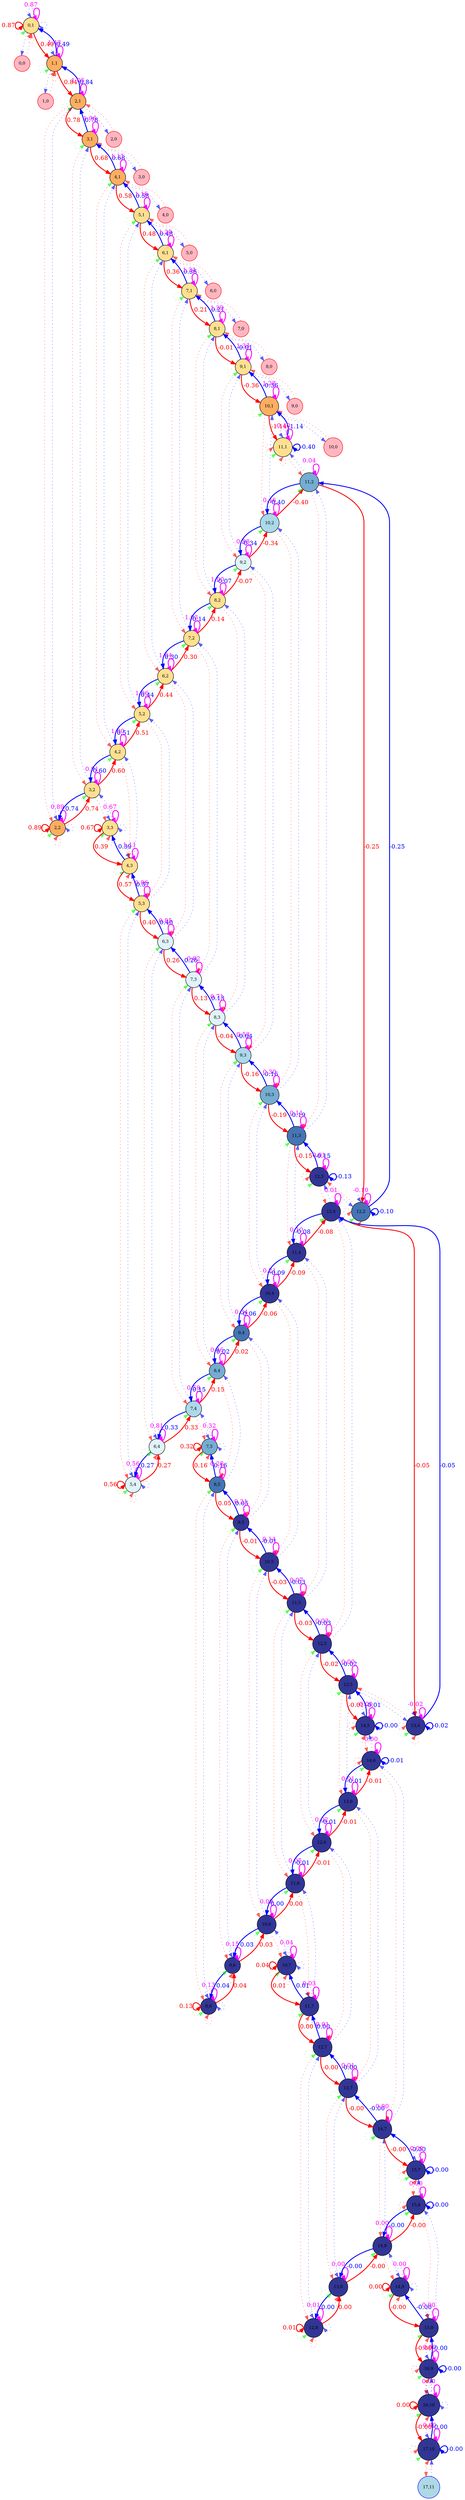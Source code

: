 digraph {
	splines=true
	"0,1" [label="0,1" color=black colorscheme=rdylbu10 fillcolor=5 fontsize=10 pos="0,1!" shape=circle style=filled]
	"0,0" [label="0,0" color=red fillcolor=lightpink fontsize=10 pos="0,0!" shape=circle style=filled]
	"1,1" [label="1,1" color=black colorscheme=rdylbu10 fillcolor=4 fontsize=10 pos="1,1!" shape=circle style=filled]
	"1,0" [label="1,0" color=red fillcolor=lightpink fontsize=10 pos="1,0!" shape=circle style=filled]
	"2,2" [label="2,2" color=black colorscheme=rdylbu10 fillcolor=4 fontsize=10 pos="2,2!" shape=circle style=filled]
	"2,1" [label="2,1" color=black colorscheme=rdylbu10 fillcolor=4 fontsize=10 pos="2,1!" shape=circle style=filled]
	"2,0" [label="2,0" color=red fillcolor=lightpink fontsize=10 pos="2,0!" shape=circle style=filled]
	"3,3" [label="3,3" color=black colorscheme=rdylbu10 fillcolor=5 fontsize=10 pos="3,3!" shape=circle style=filled]
	"3,2" [label="3,2" color=black colorscheme=rdylbu10 fillcolor=5 fontsize=10 pos="3,2!" shape=circle style=filled]
	"3,1" [label="3,1" color=black colorscheme=rdylbu10 fillcolor=4 fontsize=10 pos="3,1!" shape=circle style=filled]
	"3,0" [label="3,0" color=red fillcolor=lightpink fontsize=10 pos="3,0!" shape=circle style=filled]
	"4,3" [label="4,3" color=black colorscheme=rdylbu10 fillcolor=5 fontsize=10 pos="4,3!" shape=circle style=filled]
	"4,2" [label="4,2" color=black colorscheme=rdylbu10 fillcolor=5 fontsize=10 pos="4,2!" shape=circle style=filled]
	"4,1" [label="4,1" color=black colorscheme=rdylbu10 fillcolor=4 fontsize=10 pos="4,1!" shape=circle style=filled]
	"4,0" [label="4,0" color=red fillcolor=lightpink fontsize=10 pos="4,0!" shape=circle style=filled]
	"5,4" [label="5,4" color=black colorscheme=rdylbu10 fillcolor=6 fontsize=10 pos="5,4!" shape=circle style=filled]
	"5,3" [label="5,3" color=black colorscheme=rdylbu10 fillcolor=5 fontsize=10 pos="5,3!" shape=circle style=filled]
	"5,2" [label="5,2" color=black colorscheme=rdylbu10 fillcolor=5 fontsize=10 pos="5,2!" shape=circle style=filled]
	"5,1" [label="5,1" color=black colorscheme=rdylbu10 fillcolor=5 fontsize=10 pos="5,1!" shape=circle style=filled]
	"5,0" [label="5,0" color=red fillcolor=lightpink fontsize=10 pos="5,0!" shape=circle style=filled]
	"6,4" [label="6,4" color=black colorscheme=rdylbu10 fillcolor=6 fontsize=10 pos="6,4!" shape=circle style=filled]
	"6,3" [label="6,3" color=black colorscheme=rdylbu10 fillcolor=6 fontsize=10 pos="6,3!" shape=circle style=filled]
	"6,2" [label="6,2" color=black colorscheme=rdylbu10 fillcolor=5 fontsize=10 pos="6,2!" shape=circle style=filled]
	"6,1" [label="6,1" color=black colorscheme=rdylbu10 fillcolor=5 fontsize=10 pos="6,1!" shape=circle style=filled]
	"6,0" [label="6,0" color=red fillcolor=lightpink fontsize=10 pos="6,0!" shape=circle style=filled]
	"7,5" [label="7,5" color=black colorscheme=rdylbu10 fillcolor=8 fontsize=10 pos="7,5!" shape=circle style=filled]
	"7,4" [label="7,4" color=black colorscheme=rdylbu10 fillcolor=7 fontsize=10 pos="7,4!" shape=circle style=filled]
	"7,3" [label="7,3" color=black colorscheme=rdylbu10 fillcolor=6 fontsize=10 pos="7,3!" shape=circle style=filled]
	"7,2" [label="7,2" color=black colorscheme=rdylbu10 fillcolor=5 fontsize=10 pos="7,2!" shape=circle style=filled]
	"7,1" [label="7,1" color=black colorscheme=rdylbu10 fillcolor=5 fontsize=10 pos="7,1!" shape=circle style=filled]
	"7,0" [label="7,0" color=red fillcolor=lightpink fontsize=10 pos="7,0!" shape=circle style=filled]
	"8,6" [label="8,6" color=black colorscheme=rdylbu10 fillcolor=10 fontsize=10 pos="8,6!" shape=circle style=filled]
	"8,5" [label="8,5" color=black colorscheme=rdylbu10 fillcolor=9 fontsize=10 pos="8,5!" shape=circle style=filled]
	"8,4" [label="8,4" color=black colorscheme=rdylbu10 fillcolor=8 fontsize=10 pos="8,4!" shape=circle style=filled]
	"8,3" [label="8,3" color=black colorscheme=rdylbu10 fillcolor=6 fontsize=10 pos="8,3!" shape=circle style=filled]
	"8,2" [label="8,2" color=black colorscheme=rdylbu10 fillcolor=5 fontsize=10 pos="8,2!" shape=circle style=filled]
	"8,1" [label="8,1" color=black colorscheme=rdylbu10 fillcolor=5 fontsize=10 pos="8,1!" shape=circle style=filled]
	"8,0" [label="8,0" color=red fillcolor=lightpink fontsize=10 pos="8,0!" shape=circle style=filled]
	"9,6" [label="9,6" color=black colorscheme=rdylbu10 fillcolor=10 fontsize=10 pos="9,6!" shape=circle style=filled]
	"9,5" [label="9,5" color=black colorscheme=rdylbu10 fillcolor=10 fontsize=10 pos="9,5!" shape=circle style=filled]
	"9,4" [label="9,4" color=black colorscheme=rdylbu10 fillcolor=9 fontsize=10 pos="9,4!" shape=circle style=filled]
	"9,3" [label="9,3" color=black colorscheme=rdylbu10 fillcolor=7 fontsize=10 pos="9,3!" shape=circle style=filled]
	"9,2" [label="9,2" color=black colorscheme=rdylbu10 fillcolor=6 fontsize=10 pos="9,2!" shape=circle style=filled]
	"9,1" [label="9,1" color=black colorscheme=rdylbu10 fillcolor=5 fontsize=10 pos="9,1!" shape=circle style=filled]
	"9,0" [label="9,0" color=red fillcolor=lightpink fontsize=10 pos="9,0!" shape=circle style=filled]
	"10,7" [label="10,7" color=black colorscheme=rdylbu10 fillcolor=10 fontsize=10 pos="10,7!" shape=circle style=filled]
	"10,6" [label="10,6" color=black colorscheme=rdylbu10 fillcolor=10 fontsize=10 pos="10,6!" shape=circle style=filled]
	"10,5" [label="10,5" color=black colorscheme=rdylbu10 fillcolor=10 fontsize=10 pos="10,5!" shape=circle style=filled]
	"10,4" [label="10,4" color=black colorscheme=rdylbu10 fillcolor=10 fontsize=10 pos="10,4!" shape=circle style=filled]
	"10,3" [label="10,3" color=black colorscheme=rdylbu10 fillcolor=8 fontsize=10 pos="10,3!" shape=circle style=filled]
	"10,2" [label="10,2" color=black colorscheme=rdylbu10 fillcolor=7 fontsize=10 pos="10,2!" shape=circle style=filled]
	"10,1" [label="10,1" color=black colorscheme=rdylbu10 fillcolor=4 fontsize=10 pos="10,1!" shape=circle style=filled]
	"10,0" [label="10,0" color=red fillcolor=lightpink fontsize=10 pos="10,0!" shape=circle style=filled]
	"11,7" [label="11,7" color=black colorscheme=rdylbu10 fillcolor=10 fontsize=10 pos="11,7!" shape=circle style=filled]
	"11,6" [label="11,6" color=black colorscheme=rdylbu10 fillcolor=10 fontsize=10 pos="11,6!" shape=circle style=filled]
	"11,5" [label="11,5" color=black colorscheme=rdylbu10 fillcolor=10 fontsize=10 pos="11,5!" shape=circle style=filled]
	"11,4" [label="11,4" color=black colorscheme=rdylbu10 fillcolor=10 fontsize=10 pos="11,4!" shape=circle style=filled]
	"11,3" [label="11,3" color=black colorscheme=rdylbu10 fillcolor=9 fontsize=10 pos="11,3!" shape=circle style=filled]
	"11,2" [label="11,2" color=black colorscheme=rdylbu10 fillcolor=8 fontsize=10 pos="11,2!" shape=circle style=filled]
	"11,1" [label="11,1" color=black colorscheme=rdylbu10 fillcolor=5 fontsize=10 pos="11,1!" shape=circle style=filled]
	"12,8" [label="12,8" color=black colorscheme=rdylbu10 fillcolor=10 fontsize=10 pos="12,8!" shape=circle style=filled]
	"12,7" [label="12,7" color=black colorscheme=rdylbu10 fillcolor=10 fontsize=10 pos="12,7!" shape=circle style=filled]
	"12,6" [label="12,6" color=black colorscheme=rdylbu10 fillcolor=10 fontsize=10 pos="12,6!" shape=circle style=filled]
	"12,5" [label="12,5" color=black colorscheme=rdylbu10 fillcolor=10 fontsize=10 pos="12,5!" shape=circle style=filled]
	"12,4" [label="12,4" color=black colorscheme=rdylbu10 fillcolor=10 fontsize=10 pos="12,4!" shape=circle style=filled]
	"12,3" [label="12,3" color=black colorscheme=rdylbu10 fillcolor=10 fontsize=10 pos="12,3!" shape=circle style=filled]
	"12,2" [label="12,2" color=black colorscheme=rdylbu10 fillcolor=9 fontsize=10 pos="12,2!" shape=circle style=filled]
	"13,8" [label="13,8" color=black colorscheme=rdylbu10 fillcolor=10 fontsize=10 pos="13,8!" shape=circle style=filled]
	"13,7" [label="13,7" color=black colorscheme=rdylbu10 fillcolor=10 fontsize=10 pos="13,7!" shape=circle style=filled]
	"13,6" [label="13,6" color=black colorscheme=rdylbu10 fillcolor=10 fontsize=10 pos="13,6!" shape=circle style=filled]
	"13,5" [label="13,5" color=black colorscheme=rdylbu10 fillcolor=10 fontsize=10 pos="13,5!" shape=circle style=filled]
	"13,4" [label="13,4" color=black colorscheme=rdylbu10 fillcolor=10 fontsize=10 pos="13,4!" shape=circle style=filled]
	"14,9" [label="14,9" color=black colorscheme=rdylbu10 fillcolor=10 fontsize=10 pos="14,9!" shape=circle style=filled]
	"14,8" [label="14,8" color=black colorscheme=rdylbu10 fillcolor=10 fontsize=10 pos="14,8!" shape=circle style=filled]
	"14,7" [label="14,7" color=black colorscheme=rdylbu10 fillcolor=10 fontsize=10 pos="14,7!" shape=circle style=filled]
	"14,6" [label="14,6" color=black colorscheme=rdylbu10 fillcolor=10 fontsize=10 pos="14,6!" shape=circle style=filled]
	"14,5" [label="14,5" color=black colorscheme=rdylbu10 fillcolor=10 fontsize=10 pos="14,5!" shape=circle style=filled]
	"15,9" [label="15,9" color=black colorscheme=rdylbu10 fillcolor=10 fontsize=10 pos="15,9!" shape=circle style=filled]
	"15,8" [label="15,8" color=black colorscheme=rdylbu10 fillcolor=10 fontsize=10 pos="15,8!" shape=circle style=filled]
	"15,7" [label="15,7" color=black colorscheme=rdylbu10 fillcolor=10 fontsize=10 pos="15,7!" shape=circle style=filled]
	"16,10" [label="16,10" color=black colorscheme=rdylbu10 fillcolor=10 fontsize=10 pos="16,10!" shape=circle style=filled]
	"16,9" [label="16,9" color=black colorscheme=rdylbu10 fillcolor=10 fontsize=10 pos="16,9!" shape=circle style=filled]
	"17,11" [label="17,11" color=blue fillcolor=lightblue fontsize=10 pos="17,11!" shape=circle style=filled]
	"17,10" [label="17,10" color=black colorscheme=rdylbu10 fillcolor=10 fontsize=10 pos="17,10!" shape=circle style=filled]
	"0,1" -> "0,1" [label=0.87 color="#ff00ff" fontcolor="#ff00ff" headport=ne penwidth=2 style=solid tailport=ne]
	"0,1" -> "0,1" [label="" color="#00ff0099" fontcolor="#00ff0099" headport=sw style=dotted tailport=sw]
	"0,1" -> "0,0" [label="" color="#0000ff99" fontcolor="#0000ff99" style=dotted]
	"0,1" -> "1,1" [label=0.49 color="#ff0000" fontcolor="#ff0000" penwidth=2 style=solid]
	"0,1" -> "0,1" [label="" color="#ff000099" fontcolor="#ff000099" headport=s style=dotted tailport=s]
	"0,1" -> "0,1" [label="" color="#0000ff99" fontcolor="#0000ff99" headport=n style=dotted tailport=n]
	"0,1" -> "0,1" [label="" color="#0000ff99" fontcolor="#0000ff99" headport=e style=dotted tailport=e]
	"0,1" -> "0,1" [label=0.87 color="#ff0000" fontcolor="#ff0000" headport=w penwidth=2 style=solid tailport=w]
	"0,0" -> "0,1" [label="" color="#ff000099" fontcolor="#ff000099" style=dotted]
	"1,1" -> "0,1" [label=0.49 color="#0000ff" fontcolor="#0000ff" penwidth=2 style=solid]
	"1,1" -> "1,1" [label=1.43 color="#ff00ff" fontcolor="#ff00ff" headport=ne penwidth=2 style=solid tailport=ne]
	"1,1" -> "1,1" [label="" color="#00ff0099" fontcolor="#00ff0099" headport=sw style=dotted tailport=sw]
	"1,1" -> "1,0" [label="" color="#0000ff99" fontcolor="#0000ff99" style=dotted]
	"1,1" -> "2,1" [label=0.84 color="#ff0000" fontcolor="#ff0000" penwidth=2 style=solid]
	"1,1" -> "1,1" [label="" color="#ff000099" fontcolor="#ff000099" headport=s style=dotted tailport=s]
	"1,1" -> "1,1" [label="" color="#0000ff99" fontcolor="#0000ff99" headport=n style=dotted tailport=n]
	"1,0" -> "1,1" [label="" color="#ff000099" fontcolor="#ff000099" style=dotted]
	"2,2" -> "2,2" [label=0.89 color="#ff00ff" fontcolor="#ff00ff" headport=ne penwidth=2 style=solid tailport=ne]
	"2,2" -> "2,2" [label="" color="#00ff0099" fontcolor="#00ff0099" headport=sw style=dotted tailport=sw]
	"2,2" -> "2,1" [label="" color="#0000ff99" fontcolor="#0000ff99" style=dotted]
	"2,2" -> "3,2" [label=0.74 color="#ff0000" fontcolor="#ff0000" penwidth=2 style=solid]
	"2,2" -> "2,2" [label="" color="#ff000099" fontcolor="#ff000099" headport=s style=dotted tailport=s]
	"2,2" -> "2,2" [label="" color="#0000ff99" fontcolor="#0000ff99" headport=n style=dotted tailport=n]
	"2,2" -> "2,2" [label="" color="#0000ff99" fontcolor="#0000ff99" headport=e style=dotted tailport=e]
	"2,2" -> "2,2" [label=0.89 color="#ff0000" fontcolor="#ff0000" headport=w penwidth=2 style=solid tailport=w]
	"2,1" -> "1,1" [label=0.84 color="#0000ff" fontcolor="#0000ff" penwidth=2 style=solid]
	"2,1" -> "2,2" [label="" color="#ff000099" fontcolor="#ff000099" style=dotted]
	"2,1" -> "2,1" [label=1.05 color="#ff00ff" fontcolor="#ff00ff" headport=ne penwidth=2 style=solid tailport=ne]
	"2,1" -> "2,1" [label="" color="#00ff0099" fontcolor="#00ff0099" headport=sw style=dotted tailport=sw]
	"2,1" -> "2,0" [label="" color="#0000ff99" fontcolor="#0000ff99" style=dotted]
	"2,1" -> "3,1" [label=0.78 color="#ff0000" fontcolor="#ff0000" penwidth=2 style=solid]
	"2,0" -> "2,1" [label="" color="#ff000099" fontcolor="#ff000099" style=dotted]
	"3,3" -> "3,3" [label=0.67 color="#ff00ff" fontcolor="#ff00ff" headport=ne penwidth=2 style=solid tailport=ne]
	"3,3" -> "3,3" [label="" color="#00ff0099" fontcolor="#00ff0099" headport=sw style=dotted tailport=sw]
	"3,3" -> "3,2" [label="" color="#0000ff99" fontcolor="#0000ff99" style=dotted]
	"3,3" -> "4,3" [label=0.39 color="#ff0000" fontcolor="#ff0000" penwidth=2 style=solid]
	"3,3" -> "3,3" [label="" color="#ff000099" fontcolor="#ff000099" headport=s style=dotted tailport=s]
	"3,3" -> "3,3" [label="" color="#0000ff99" fontcolor="#0000ff99" headport=n style=dotted tailport=n]
	"3,3" -> "3,3" [label="" color="#0000ff99" fontcolor="#0000ff99" headport=e style=dotted tailport=e]
	"3,3" -> "3,3" [label=0.67 color="#ff0000" fontcolor="#ff0000" headport=w penwidth=2 style=solid tailport=w]
	"3,2" -> "2,2" [label=0.74 color="#0000ff" fontcolor="#0000ff" penwidth=2 style=solid]
	"3,2" -> "3,3" [label="" color="#ff000099" fontcolor="#ff000099" style=dotted]
	"3,2" -> "3,2" [label=0.91 color="#ff00ff" fontcolor="#ff00ff" headport=ne penwidth=2 style=solid tailport=ne]
	"3,2" -> "3,2" [label="" color="#00ff0099" fontcolor="#00ff0099" headport=sw style=dotted tailport=sw]
	"3,2" -> "3,1" [label="" color="#0000ff99" fontcolor="#0000ff99" style=dotted]
	"3,2" -> "4,2" [label=0.60 color="#ff0000" fontcolor="#ff0000" penwidth=2 style=solid]
	"3,1" -> "2,1" [label=0.78 color="#0000ff" fontcolor="#0000ff" penwidth=2 style=solid]
	"3,1" -> "3,2" [label="" color="#ff000099" fontcolor="#ff000099" style=dotted]
	"3,1" -> "3,1" [label=1.06 color="#ff00ff" fontcolor="#ff00ff" headport=ne penwidth=2 style=solid tailport=ne]
	"3,1" -> "3,1" [label="" color="#00ff0099" fontcolor="#00ff0099" headport=sw style=dotted tailport=sw]
	"3,1" -> "3,0" [label="" color="#0000ff99" fontcolor="#0000ff99" style=dotted]
	"3,1" -> "4,1" [label=0.68 color="#ff0000" fontcolor="#ff0000" penwidth=2 style=solid]
	"3,0" -> "3,1" [label="" color="#ff000099" fontcolor="#ff000099" style=dotted]
	"4,3" -> "3,3" [label=0.39 color="#0000ff" fontcolor="#0000ff" penwidth=2 style=solid]
	"4,3" -> "4,3" [label=1.11 color="#ff00ff" fontcolor="#ff00ff" headport=ne penwidth=2 style=solid tailport=ne]
	"4,3" -> "4,3" [label="" color="#00ff0099" fontcolor="#00ff0099" headport=sw style=dotted tailport=sw]
	"4,3" -> "4,2" [label="" color="#0000ff99" fontcolor="#0000ff99" style=dotted]
	"4,3" -> "5,3" [label=0.57 color="#ff0000" fontcolor="#ff0000" penwidth=2 style=solid]
	"4,3" -> "4,3" [label="" color="#ff000099" fontcolor="#ff000099" headport=s style=dotted tailport=s]
	"4,3" -> "4,3" [label="" color="#0000ff99" fontcolor="#0000ff99" headport=n style=dotted tailport=n]
	"4,2" -> "3,2" [label=0.60 color="#0000ff" fontcolor="#0000ff" penwidth=2 style=solid]
	"4,2" -> "4,3" [label="" color="#ff000099" fontcolor="#ff000099" style=dotted]
	"4,2" -> "4,2" [label=1.00 color="#ff00ff" fontcolor="#ff00ff" headport=ne penwidth=2 style=solid tailport=ne]
	"4,2" -> "4,2" [label="" color="#00ff0099" fontcolor="#00ff0099" headport=sw style=dotted tailport=sw]
	"4,2" -> "4,1" [label="" color="#0000ff99" fontcolor="#0000ff99" style=dotted]
	"4,2" -> "5,2" [label=0.51 color="#ff0000" fontcolor="#ff0000" penwidth=2 style=solid]
	"4,1" -> "3,1" [label=0.68 color="#0000ff" fontcolor="#0000ff" penwidth=2 style=solid]
	"4,1" -> "4,2" [label="" color="#ff000099" fontcolor="#ff000099" style=dotted]
	"4,1" -> "4,1" [label=1.11 color="#ff00ff" fontcolor="#ff00ff" headport=ne penwidth=2 style=solid tailport=ne]
	"4,1" -> "4,1" [label="" color="#00ff0099" fontcolor="#00ff0099" headport=sw style=dotted tailport=sw]
	"4,1" -> "4,0" [label="" color="#0000ff99" fontcolor="#0000ff99" style=dotted]
	"4,1" -> "5,1" [label=0.58 color="#ff0000" fontcolor="#ff0000" penwidth=2 style=solid]
	"4,0" -> "4,1" [label="" color="#ff000099" fontcolor="#ff000099" style=dotted]
	"5,4" -> "5,4" [label=0.56 color="#ff00ff" fontcolor="#ff00ff" headport=ne penwidth=2 style=solid tailport=ne]
	"5,4" -> "5,4" [label="" color="#00ff0099" fontcolor="#00ff0099" headport=sw style=dotted tailport=sw]
	"5,4" -> "5,3" [label="" color="#0000ff99" fontcolor="#0000ff99" style=dotted]
	"5,4" -> "6,4" [label=0.27 color="#ff0000" fontcolor="#ff0000" penwidth=2 style=solid]
	"5,4" -> "5,4" [label="" color="#ff000099" fontcolor="#ff000099" headport=s style=dotted tailport=s]
	"5,4" -> "5,4" [label="" color="#0000ff99" fontcolor="#0000ff99" headport=n style=dotted tailport=n]
	"5,4" -> "5,4" [label="" color="#0000ff99" fontcolor="#0000ff99" headport=e style=dotted tailport=e]
	"5,4" -> "5,4" [label=0.56 color="#ff0000" fontcolor="#ff0000" headport=w penwidth=2 style=solid tailport=w]
	"5,3" -> "4,3" [label=0.57 color="#0000ff" fontcolor="#0000ff" penwidth=2 style=solid]
	"5,3" -> "5,4" [label="" color="#ff000099" fontcolor="#ff000099" style=dotted]
	"5,3" -> "5,3" [label=0.86 color="#ff00ff" fontcolor="#ff00ff" headport=ne penwidth=2 style=solid tailport=ne]
	"5,3" -> "5,3" [label="" color="#00ff0099" fontcolor="#00ff0099" headport=sw style=dotted tailport=sw]
	"5,3" -> "5,2" [label="" color="#0000ff99" fontcolor="#0000ff99" style=dotted]
	"5,3" -> "6,3" [label=0.40 color="#ff0000" fontcolor="#ff0000" penwidth=2 style=solid]
	"5,2" -> "4,2" [label=0.51 color="#0000ff" fontcolor="#0000ff" penwidth=2 style=solid]
	"5,2" -> "5,3" [label="" color="#ff000099" fontcolor="#ff000099" style=dotted]
	"5,2" -> "5,2" [label=1.06 color="#ff00ff" fontcolor="#ff00ff" headport=ne penwidth=2 style=solid tailport=ne]
	"5,2" -> "5,2" [label="" color="#00ff0099" fontcolor="#00ff0099" headport=sw style=dotted tailport=sw]
	"5,2" -> "5,1" [label="" color="#0000ff99" fontcolor="#0000ff99" style=dotted]
	"5,2" -> "6,2" [label=0.44 color="#ff0000" fontcolor="#ff0000" penwidth=2 style=solid]
	"5,1" -> "4,1" [label=0.58 color="#0000ff" fontcolor="#0000ff" penwidth=2 style=solid]
	"5,1" -> "5,2" [label="" color="#ff000099" fontcolor="#ff000099" style=dotted]
	"5,1" -> "5,1" [label=1.16 color="#ff00ff" fontcolor="#ff00ff" headport=ne penwidth=2 style=solid tailport=ne]
	"5,1" -> "5,1" [label="" color="#00ff0099" fontcolor="#00ff0099" headport=sw style=dotted tailport=sw]
	"5,1" -> "5,0" [label="" color="#0000ff99" fontcolor="#0000ff99" style=dotted]
	"5,1" -> "6,1" [label=0.48 color="#ff0000" fontcolor="#ff0000" penwidth=2 style=solid]
	"5,0" -> "5,1" [label="" color="#ff000099" fontcolor="#ff000099" style=dotted]
	"6,4" -> "5,4" [label=0.27 color="#0000ff" fontcolor="#0000ff" penwidth=2 style=solid]
	"6,4" -> "6,4" [label=0.81 color="#ff00ff" fontcolor="#ff00ff" headport=ne penwidth=2 style=solid tailport=ne]
	"6,4" -> "6,4" [label="" color="#00ff0099" fontcolor="#00ff0099" headport=sw style=dotted tailport=sw]
	"6,4" -> "6,3" [label="" color="#0000ff99" fontcolor="#0000ff99" style=dotted]
	"6,4" -> "7,4" [label=0.33 color="#ff0000" fontcolor="#ff0000" penwidth=2 style=solid]
	"6,4" -> "6,4" [label="" color="#ff000099" fontcolor="#ff000099" headport=s style=dotted tailport=s]
	"6,4" -> "6,4" [label="" color="#0000ff99" fontcolor="#0000ff99" headport=n style=dotted tailport=n]
	"6,3" -> "5,3" [label=0.40 color="#0000ff" fontcolor="#0000ff" penwidth=2 style=solid]
	"6,3" -> "6,4" [label="" color="#ff000099" fontcolor="#ff000099" style=dotted]
	"6,3" -> "6,3" [label=0.85 color="#ff00ff" fontcolor="#ff00ff" headport=ne penwidth=2 style=solid tailport=ne]
	"6,3" -> "6,3" [label="" color="#00ff0099" fontcolor="#00ff0099" headport=sw style=dotted tailport=sw]
	"6,3" -> "6,2" [label="" color="#0000ff99" fontcolor="#0000ff99" style=dotted]
	"6,3" -> "7,3" [label=0.26 color="#ff0000" fontcolor="#ff0000" penwidth=2 style=solid]
	"6,2" -> "5,2" [label=0.44 color="#0000ff" fontcolor="#0000ff" penwidth=2 style=solid]
	"6,2" -> "6,3" [label="" color="#ff000099" fontcolor="#ff000099" style=dotted]
	"6,2" -> "6,2" [label=1.04 color="#ff00ff" fontcolor="#ff00ff" headport=ne penwidth=2 style=solid tailport=ne]
	"6,2" -> "6,2" [label="" color="#00ff0099" fontcolor="#00ff0099" headport=sw style=dotted tailport=sw]
	"6,2" -> "6,1" [label="" color="#0000ff99" fontcolor="#0000ff99" style=dotted]
	"6,2" -> "7,2" [label=0.30 color="#ff0000" fontcolor="#ff0000" penwidth=2 style=solid]
	"6,1" -> "5,1" [label=0.48 color="#0000ff" fontcolor="#0000ff" penwidth=2 style=solid]
	"6,1" -> "6,2" [label="" color="#ff000099" fontcolor="#ff000099" style=dotted]
	"6,1" -> "6,1" [label=1.20 color="#ff00ff" fontcolor="#ff00ff" headport=ne penwidth=2 style=solid tailport=ne]
	"6,1" -> "6,1" [label="" color="#00ff0099" fontcolor="#00ff0099" headport=sw style=dotted tailport=sw]
	"6,1" -> "6,0" [label="" color="#0000ff99" fontcolor="#0000ff99" style=dotted]
	"6,1" -> "7,1" [label=0.36 color="#ff0000" fontcolor="#ff0000" penwidth=2 style=solid]
	"6,0" -> "6,1" [label="" color="#ff000099" fontcolor="#ff000099" style=dotted]
	"7,5" -> "7,5" [label=0.32 color="#ff00ff" fontcolor="#ff00ff" headport=ne penwidth=2 style=solid tailport=ne]
	"7,5" -> "7,5" [label="" color="#00ff0099" fontcolor="#00ff0099" headport=sw style=dotted tailport=sw]
	"7,5" -> "7,4" [label="" color="#0000ff99" fontcolor="#0000ff99" style=dotted]
	"7,5" -> "8,5" [label=0.16 color="#ff0000" fontcolor="#ff0000" penwidth=2 style=solid]
	"7,5" -> "7,5" [label="" color="#ff000099" fontcolor="#ff000099" headport=s style=dotted tailport=s]
	"7,5" -> "7,5" [label="" color="#0000ff99" fontcolor="#0000ff99" headport=n style=dotted tailport=n]
	"7,5" -> "7,5" [label="" color="#0000ff99" fontcolor="#0000ff99" headport=e style=dotted tailport=e]
	"7,5" -> "7,5" [label=0.32 color="#ff0000" fontcolor="#ff0000" headport=w penwidth=2 style=solid tailport=w]
	"7,4" -> "6,4" [label=0.33 color="#0000ff" fontcolor="#0000ff" penwidth=2 style=solid]
	"7,4" -> "7,5" [label="" color="#ff000099" fontcolor="#ff000099" style=dotted]
	"7,4" -> "7,4" [label=0.58 color="#ff00ff" fontcolor="#ff00ff" headport=ne penwidth=2 style=solid tailport=ne]
	"7,4" -> "7,4" [label="" color="#00ff0099" fontcolor="#00ff0099" headport=sw style=dotted tailport=sw]
	"7,4" -> "7,3" [label="" color="#0000ff99" fontcolor="#0000ff99" style=dotted]
	"7,4" -> "8,4" [label=0.15 color="#ff0000" fontcolor="#ff0000" penwidth=2 style=solid]
	"7,3" -> "6,3" [label=0.26 color="#0000ff" fontcolor="#0000ff" penwidth=2 style=solid]
	"7,3" -> "7,4" [label="" color="#ff000099" fontcolor="#ff000099" style=dotted]
	"7,3" -> "7,3" [label=0.82 color="#ff00ff" fontcolor="#ff00ff" headport=ne penwidth=2 style=solid tailport=ne]
	"7,3" -> "7,3" [label="" color="#00ff0099" fontcolor="#00ff0099" headport=sw style=dotted tailport=sw]
	"7,3" -> "7,2" [label="" color="#0000ff99" fontcolor="#0000ff99" style=dotted]
	"7,3" -> "8,3" [label=0.13 color="#ff0000" fontcolor="#ff0000" penwidth=2 style=solid]
	"7,2" -> "6,2" [label=0.30 color="#0000ff" fontcolor="#0000ff" penwidth=2 style=solid]
	"7,2" -> "7,3" [label="" color="#ff000099" fontcolor="#ff000099" style=dotted]
	"7,2" -> "7,2" [label=1.03 color="#ff00ff" fontcolor="#ff00ff" headport=ne penwidth=2 style=solid tailport=ne]
	"7,2" -> "7,2" [label="" color="#00ff0099" fontcolor="#00ff0099" headport=sw style=dotted tailport=sw]
	"7,2" -> "7,1" [label="" color="#0000ff99" fontcolor="#0000ff99" style=dotted]
	"7,2" -> "8,2" [label=0.14 color="#ff0000" fontcolor="#ff0000" penwidth=2 style=solid]
	"7,1" -> "6,1" [label=0.36 color="#0000ff" fontcolor="#0000ff" penwidth=2 style=solid]
	"7,1" -> "7,2" [label="" color="#ff000099" fontcolor="#ff000099" style=dotted]
	"7,1" -> "7,1" [label=1.24 color="#ff00ff" fontcolor="#ff00ff" headport=ne penwidth=2 style=solid tailport=ne]
	"7,1" -> "7,1" [label="" color="#00ff0099" fontcolor="#00ff0099" headport=sw style=dotted tailport=sw]
	"7,1" -> "7,0" [label="" color="#0000ff99" fontcolor="#0000ff99" style=dotted]
	"7,1" -> "8,1" [label=0.21 color="#ff0000" fontcolor="#ff0000" penwidth=2 style=solid]
	"7,0" -> "7,1" [label="" color="#ff000099" fontcolor="#ff000099" style=dotted]
	"8,6" -> "8,6" [label=0.13 color="#ff00ff" fontcolor="#ff00ff" headport=ne penwidth=2 style=solid tailport=ne]
	"8,6" -> "8,6" [label="" color="#00ff0099" fontcolor="#00ff0099" headport=sw style=dotted tailport=sw]
	"8,6" -> "8,5" [label="" color="#0000ff99" fontcolor="#0000ff99" style=dotted]
	"8,6" -> "9,6" [label=0.04 color="#ff0000" fontcolor="#ff0000" penwidth=2 style=solid]
	"8,6" -> "8,6" [label="" color="#ff000099" fontcolor="#ff000099" headport=s style=dotted tailport=s]
	"8,6" -> "8,6" [label="" color="#0000ff99" fontcolor="#0000ff99" headport=n style=dotted tailport=n]
	"8,6" -> "8,6" [label="" color="#0000ff99" fontcolor="#0000ff99" headport=e style=dotted tailport=e]
	"8,6" -> "8,6" [label=0.13 color="#ff0000" fontcolor="#ff0000" headport=w penwidth=2 style=solid tailport=w]
	"8,5" -> "7,5" [label=0.16 color="#0000ff" fontcolor="#0000ff" penwidth=2 style=solid]
	"8,5" -> "8,6" [label="" color="#ff000099" fontcolor="#ff000099" style=dotted]
	"8,5" -> "8,5" [label=0.28 color="#ff00ff" fontcolor="#ff00ff" headport=ne penwidth=2 style=solid tailport=ne]
	"8,5" -> "8,5" [label="" color="#00ff0099" fontcolor="#00ff0099" headport=sw style=dotted tailport=sw]
	"8,5" -> "8,4" [label="" color="#0000ff99" fontcolor="#0000ff99" style=dotted]
	"8,5" -> "9,5" [label=0.05 color="#ff0000" fontcolor="#ff0000" penwidth=2 style=solid]
	"8,4" -> "7,4" [label=0.15 color="#0000ff" fontcolor="#0000ff" penwidth=2 style=solid]
	"8,4" -> "8,5" [label="" color="#ff000099" fontcolor="#ff000099" style=dotted]
	"8,4" -> "8,4" [label=0.46 color="#ff00ff" fontcolor="#ff00ff" headport=ne penwidth=2 style=solid tailport=ne]
	"8,4" -> "8,4" [label="" color="#00ff0099" fontcolor="#00ff0099" headport=sw style=dotted tailport=sw]
	"8,4" -> "8,3" [label="" color="#0000ff99" fontcolor="#0000ff99" style=dotted]
	"8,4" -> "9,4" [label=0.02 color="#ff0000" fontcolor="#ff0000" penwidth=2 style=solid]
	"8,3" -> "7,3" [label=0.13 color="#0000ff" fontcolor="#0000ff" penwidth=2 style=solid]
	"8,3" -> "8,4" [label="" color="#ff000099" fontcolor="#ff000099" style=dotted]
	"8,3" -> "8,3" [label=0.71 color="#ff00ff" fontcolor="#ff00ff" headport=ne penwidth=2 style=solid tailport=ne]
	"8,3" -> "8,3" [label="" color="#00ff0099" fontcolor="#00ff0099" headport=sw style=dotted tailport=sw]
	"8,3" -> "8,2" [label="" color="#0000ff99" fontcolor="#0000ff99" style=dotted]
	"8,3" -> "9,3" [label=-0.04 color="#ff0000" fontcolor="#ff0000" penwidth=2 style=solid]
	"8,2" -> "7,2" [label=0.14 color="#0000ff" fontcolor="#0000ff" penwidth=2 style=solid]
	"8,2" -> "8,3" [label="" color="#ff000099" fontcolor="#ff000099" style=dotted]
	"8,2" -> "8,2" [label=1.00 color="#ff00ff" fontcolor="#ff00ff" headport=ne penwidth=2 style=solid tailport=ne]
	"8,2" -> "8,2" [label="" color="#00ff0099" fontcolor="#00ff0099" headport=sw style=dotted tailport=sw]
	"8,2" -> "8,1" [label="" color="#0000ff99" fontcolor="#0000ff99" style=dotted]
	"8,2" -> "9,2" [label=-0.07 color="#ff0000" fontcolor="#ff0000" penwidth=2 style=solid]
	"8,1" -> "7,1" [label=0.21 color="#0000ff" fontcolor="#0000ff" penwidth=2 style=solid]
	"8,1" -> "8,2" [label="" color="#ff000099" fontcolor="#ff000099" style=dotted]
	"8,1" -> "8,1" [label=1.29 color="#ff00ff" fontcolor="#ff00ff" headport=ne penwidth=2 style=solid tailport=ne]
	"8,1" -> "8,1" [label="" color="#00ff0099" fontcolor="#00ff0099" headport=sw style=dotted tailport=sw]
	"8,1" -> "8,0" [label="" color="#0000ff99" fontcolor="#0000ff99" style=dotted]
	"8,1" -> "9,1" [label=-0.01 color="#ff0000" fontcolor="#ff0000" penwidth=2 style=solid]
	"8,0" -> "8,1" [label="" color="#ff000099" fontcolor="#ff000099" style=dotted]
	"9,6" -> "8,6" [label=0.04 color="#0000ff" fontcolor="#0000ff" penwidth=2 style=solid]
	"9,6" -> "9,6" [label=0.15 color="#ff00ff" fontcolor="#ff00ff" headport=ne penwidth=2 style=solid tailport=ne]
	"9,6" -> "9,6" [label="" color="#00ff0099" fontcolor="#00ff0099" headport=sw style=dotted tailport=sw]
	"9,6" -> "9,5" [label="" color="#0000ff99" fontcolor="#0000ff99" style=dotted]
	"9,6" -> "10,6" [label=0.03 color="#ff0000" fontcolor="#ff0000" penwidth=2 style=solid]
	"9,6" -> "9,6" [label="" color="#ff000099" fontcolor="#ff000099" headport=s style=dotted tailport=s]
	"9,6" -> "9,6" [label="" color="#0000ff99" fontcolor="#0000ff99" headport=n style=dotted tailport=n]
	"9,5" -> "8,5" [label=0.05 color="#0000ff" fontcolor="#0000ff" penwidth=2 style=solid]
	"9,5" -> "9,6" [label="" color="#ff000099" fontcolor="#ff000099" style=dotted]
	"9,5" -> "9,5" [label=0.21 color="#ff00ff" fontcolor="#ff00ff" headport=ne penwidth=2 style=solid tailport=ne]
	"9,5" -> "9,5" [label="" color="#00ff0099" fontcolor="#00ff0099" headport=sw style=dotted tailport=sw]
	"9,5" -> "9,4" [label="" color="#0000ff99" fontcolor="#0000ff99" style=dotted]
	"9,5" -> "10,5" [label=-0.01 color="#ff0000" fontcolor="#ff0000" penwidth=2 style=solid]
	"9,4" -> "8,4" [label=0.02 color="#0000ff" fontcolor="#0000ff" penwidth=2 style=solid]
	"9,4" -> "9,5" [label="" color="#ff000099" fontcolor="#ff000099" style=dotted]
	"9,4" -> "9,4" [label=0.34 color="#ff00ff" fontcolor="#ff00ff" headport=ne penwidth=2 style=solid tailport=ne]
	"9,4" -> "9,4" [label="" color="#00ff0099" fontcolor="#00ff0099" headport=sw style=dotted tailport=sw]
	"9,4" -> "9,3" [label="" color="#0000ff99" fontcolor="#0000ff99" style=dotted]
	"9,4" -> "10,4" [label=-0.06 color="#ff0000" fontcolor="#ff0000" penwidth=2 style=solid]
	"9,3" -> "8,3" [label=-0.04 color="#0000ff" fontcolor="#0000ff" penwidth=2 style=solid]
	"9,3" -> "9,4" [label="" color="#ff000099" fontcolor="#ff000099" style=dotted]
	"9,3" -> "9,3" [label=0.53 color="#ff00ff" fontcolor="#ff00ff" headport=ne penwidth=2 style=solid tailport=ne]
	"9,3" -> "9,3" [label="" color="#00ff0099" fontcolor="#00ff0099" headport=sw style=dotted tailport=sw]
	"9,3" -> "9,2" [label="" color="#0000ff99" fontcolor="#0000ff99" style=dotted]
	"9,3" -> "10,3" [label=-0.16 color="#ff0000" fontcolor="#ff0000" penwidth=2 style=solid]
	"9,2" -> "8,2" [label=-0.07 color="#0000ff" fontcolor="#0000ff" penwidth=2 style=solid]
	"9,2" -> "9,3" [label="" color="#ff000099" fontcolor="#ff000099" style=dotted]
	"9,2" -> "9,2" [label=0.88 color="#ff00ff" fontcolor="#ff00ff" headport=ne penwidth=2 style=solid tailport=ne]
	"9,2" -> "9,2" [label="" color="#00ff0099" fontcolor="#00ff0099" headport=sw style=dotted tailport=sw]
	"9,2" -> "9,1" [label="" color="#0000ff99" fontcolor="#0000ff99" style=dotted]
	"9,2" -> "10,2" [label=-0.34 color="#ff0000" fontcolor="#ff0000" penwidth=2 style=solid]
	"9,1" -> "8,1" [label=-0.01 color="#0000ff" fontcolor="#0000ff" penwidth=2 style=solid]
	"9,1" -> "9,2" [label="" color="#ff000099" fontcolor="#ff000099" style=dotted]
	"9,1" -> "9,1" [label=1.33 color="#ff00ff" fontcolor="#ff00ff" headport=ne penwidth=2 style=solid tailport=ne]
	"9,1" -> "9,1" [label="" color="#00ff0099" fontcolor="#00ff0099" headport=sw style=dotted tailport=sw]
	"9,1" -> "9,0" [label="" color="#0000ff99" fontcolor="#0000ff99" style=dotted]
	"9,1" -> "10,1" [label=-0.36 color="#ff0000" fontcolor="#ff0000" penwidth=2 style=solid]
	"9,0" -> "9,1" [label="" color="#ff000099" fontcolor="#ff000099" style=dotted]
	"10,7" -> "10,7" [label=0.04 color="#ff00ff" fontcolor="#ff00ff" headport=ne penwidth=2 style=solid tailport=ne]
	"10,7" -> "10,7" [label="" color="#00ff0099" fontcolor="#00ff0099" headport=sw style=dotted tailport=sw]
	"10,7" -> "10,6" [label="" color="#0000ff99" fontcolor="#0000ff99" style=dotted]
	"10,7" -> "11,7" [label=0.01 color="#ff0000" fontcolor="#ff0000" penwidth=2 style=solid]
	"10,7" -> "10,7" [label="" color="#ff000099" fontcolor="#ff000099" headport=s style=dotted tailport=s]
	"10,7" -> "10,7" [label="" color="#0000ff99" fontcolor="#0000ff99" headport=n style=dotted tailport=n]
	"10,7" -> "10,7" [label="" color="#0000ff99" fontcolor="#0000ff99" headport=e style=dotted tailport=e]
	"10,7" -> "10,7" [label=0.04 color="#ff0000" fontcolor="#ff0000" headport=w penwidth=2 style=solid tailport=w]
	"10,6" -> "9,6" [label=0.03 color="#0000ff" fontcolor="#0000ff" penwidth=2 style=solid]
	"10,6" -> "10,7" [label="" color="#ff000099" fontcolor="#ff000099" style=dotted]
	"10,6" -> "10,6" [label=0.08 color="#ff00ff" fontcolor="#ff00ff" headport=ne penwidth=2 style=solid tailport=ne]
	"10,6" -> "10,6" [label="" color="#00ff0099" fontcolor="#00ff0099" headport=sw style=dotted tailport=sw]
	"10,6" -> "10,5" [label="" color="#0000ff99" fontcolor="#0000ff99" style=dotted]
	"10,6" -> "11,6" [label=0.00 color="#ff0000" fontcolor="#ff0000" penwidth=2 style=solid]
	"10,5" -> "9,5" [label=-0.01 color="#0000ff" fontcolor="#0000ff" penwidth=2 style=solid]
	"10,5" -> "10,6" [label="" color="#ff000099" fontcolor="#ff000099" style=dotted]
	"10,5" -> "10,5" [label=0.14 color="#ff00ff" fontcolor="#ff00ff" headport=ne penwidth=2 style=solid tailport=ne]
	"10,5" -> "10,5" [label="" color="#00ff0099" fontcolor="#00ff0099" headport=sw style=dotted tailport=sw]
	"10,5" -> "10,4" [label="" color="#0000ff99" fontcolor="#0000ff99" style=dotted]
	"10,5" -> "11,5" [label=-0.03 color="#ff0000" fontcolor="#ff0000" penwidth=2 style=solid]
	"10,4" -> "9,4" [label=-0.06 color="#0000ff" fontcolor="#0000ff" penwidth=2 style=solid]
	"10,4" -> "10,5" [label="" color="#ff000099" fontcolor="#ff000099" style=dotted]
	"10,4" -> "10,4" [label=0.21 color="#ff00ff" fontcolor="#ff00ff" headport=ne penwidth=2 style=solid tailport=ne]
	"10,4" -> "10,4" [label="" color="#00ff0099" fontcolor="#00ff0099" headport=sw style=dotted tailport=sw]
	"10,4" -> "10,3" [label="" color="#0000ff99" fontcolor="#0000ff99" style=dotted]
	"10,4" -> "11,4" [label=-0.09 color="#ff0000" fontcolor="#ff0000" penwidth=2 style=solid]
	"10,3" -> "9,3" [label=-0.16 color="#0000ff" fontcolor="#0000ff" penwidth=2 style=solid]
	"10,3" -> "10,4" [label="" color="#ff000099" fontcolor="#ff000099" style=dotted]
	"10,3" -> "10,3" [label=0.30 color="#ff00ff" fontcolor="#ff00ff" headport=ne penwidth=2 style=solid tailport=ne]
	"10,3" -> "10,3" [label="" color="#00ff0099" fontcolor="#00ff0099" headport=sw style=dotted tailport=sw]
	"10,3" -> "10,2" [label="" color="#0000ff99" fontcolor="#0000ff99" style=dotted]
	"10,3" -> "11,3" [label=-0.19 color="#ff0000" fontcolor="#ff0000" penwidth=2 style=solid]
	"10,2" -> "9,2" [label=-0.34 color="#0000ff" fontcolor="#0000ff" penwidth=2 style=solid]
	"10,2" -> "10,3" [label="" color="#ff000099" fontcolor="#ff000099" style=dotted]
	"10,2" -> "10,2" [label=0.46 color="#ff00ff" fontcolor="#ff00ff" headport=ne penwidth=2 style=solid tailport=ne]
	"10,2" -> "10,2" [label="" color="#00ff0099" fontcolor="#00ff0099" headport=sw style=dotted tailport=sw]
	"10,2" -> "10,1" [label="" color="#0000ff99" fontcolor="#0000ff99" style=dotted]
	"10,2" -> "11,2" [label=-0.40 color="#ff0000" fontcolor="#ff0000" penwidth=2 style=solid]
	"10,1" -> "9,1" [label=-0.36 color="#0000ff" fontcolor="#0000ff" penwidth=2 style=solid]
	"10,1" -> "10,2" [label="" color="#ff000099" fontcolor="#ff000099" style=dotted]
	"10,1" -> "10,1" [label=1.28 color="#ff00ff" fontcolor="#ff00ff" headport=ne penwidth=2 style=solid tailport=ne]
	"10,1" -> "10,1" [label="" color="#00ff0099" fontcolor="#00ff0099" headport=sw style=dotted tailport=sw]
	"10,1" -> "10,0" [label="" color="#0000ff99" fontcolor="#0000ff99" style=dotted]
	"10,1" -> "11,1" [label=-1.14 color="#ff0000" fontcolor="#ff0000" penwidth=2 style=solid]
	"10,0" -> "10,1" [label="" color="#ff000099" fontcolor="#ff000099" style=dotted]
	"11,7" -> "10,7" [label=0.01 color="#0000ff" fontcolor="#0000ff" penwidth=2 style=solid]
	"11,7" -> "11,7" [label=0.03 color="#ff00ff" fontcolor="#ff00ff" headport=ne penwidth=2 style=solid tailport=ne]
	"11,7" -> "11,7" [label="" color="#00ff0099" fontcolor="#00ff0099" headport=sw style=dotted tailport=sw]
	"11,7" -> "11,6" [label="" color="#0000ff99" fontcolor="#0000ff99" style=dotted]
	"11,7" -> "12,7" [label=0.00 color="#ff0000" fontcolor="#ff0000" penwidth=2 style=solid]
	"11,7" -> "11,7" [label="" color="#ff000099" fontcolor="#ff000099" headport=s style=dotted tailport=s]
	"11,7" -> "11,7" [label="" color="#0000ff99" fontcolor="#0000ff99" headport=n style=dotted tailport=n]
	"11,6" -> "10,6" [label=0.00 color="#0000ff" fontcolor="#0000ff" penwidth=2 style=solid]
	"11,6" -> "11,7" [label="" color="#ff000099" fontcolor="#ff000099" style=dotted]
	"11,6" -> "11,6" [label=0.05 color="#ff00ff" fontcolor="#ff00ff" headport=ne penwidth=2 style=solid tailport=ne]
	"11,6" -> "11,6" [label="" color="#00ff0099" fontcolor="#00ff0099" headport=sw style=dotted tailport=sw]
	"11,6" -> "11,5" [label="" color="#0000ff99" fontcolor="#0000ff99" style=dotted]
	"11,6" -> "12,6" [label=-0.01 color="#ff0000" fontcolor="#ff0000" penwidth=2 style=solid]
	"11,5" -> "10,5" [label=-0.03 color="#0000ff" fontcolor="#0000ff" penwidth=2 style=solid]
	"11,5" -> "11,6" [label="" color="#ff000099" fontcolor="#ff000099" style=dotted]
	"11,5" -> "11,5" [label=0.07 color="#ff00ff" fontcolor="#ff00ff" headport=ne penwidth=2 style=solid tailport=ne]
	"11,5" -> "11,5" [label="" color="#00ff0099" fontcolor="#00ff0099" headport=sw style=dotted tailport=sw]
	"11,5" -> "11,4" [label="" color="#0000ff99" fontcolor="#0000ff99" style=dotted]
	"11,5" -> "12,5" [label=-0.03 color="#ff0000" fontcolor="#ff0000" penwidth=2 style=solid]
	"11,4" -> "10,4" [label=-0.09 color="#0000ff" fontcolor="#0000ff" penwidth=2 style=solid]
	"11,4" -> "11,5" [label="" color="#ff000099" fontcolor="#ff000099" style=dotted]
	"11,4" -> "11,4" [label=0.10 color="#ff00ff" fontcolor="#ff00ff" headport=ne penwidth=2 style=solid tailport=ne]
	"11,4" -> "11,4" [label="" color="#00ff0099" fontcolor="#00ff0099" headport=sw style=dotted tailport=sw]
	"11,4" -> "11,3" [label="" color="#0000ff99" fontcolor="#0000ff99" style=dotted]
	"11,4" -> "12,4" [label=-0.08 color="#ff0000" fontcolor="#ff0000" penwidth=2 style=solid]
	"11,3" -> "10,3" [label=-0.19 color="#0000ff" fontcolor="#0000ff" penwidth=2 style=solid]
	"11,3" -> "11,4" [label="" color="#ff000099" fontcolor="#ff000099" style=dotted]
	"11,3" -> "11,3" [label=0.11 color="#ff00ff" fontcolor="#ff00ff" headport=ne penwidth=2 style=solid tailport=ne]
	"11,3" -> "11,3" [label="" color="#00ff0099" fontcolor="#00ff0099" headport=sw style=dotted tailport=sw]
	"11,3" -> "11,2" [label="" color="#0000ff99" fontcolor="#0000ff99" style=dotted]
	"11,3" -> "12,3" [label=-0.15 color="#ff0000" fontcolor="#ff0000" penwidth=2 style=solid]
	"11,2" -> "10,2" [label=-0.40 color="#0000ff" fontcolor="#0000ff" penwidth=2 style=solid]
	"11,2" -> "11,3" [label="" color="#ff000099" fontcolor="#ff000099" style=dotted]
	"11,2" -> "11,2" [label=0.04 color="#ff00ff" fontcolor="#ff00ff" headport=ne penwidth=2 style=solid tailport=ne]
	"11,2" -> "11,2" [label="" color="#00ff0099" fontcolor="#00ff0099" headport=sw style=dotted tailport=sw]
	"11,2" -> "11,1" [label="" color="#0000ff99" fontcolor="#0000ff99" style=dotted]
	"11,2" -> "12,2" [label=-0.25 color="#ff0000" fontcolor="#ff0000" penwidth=2 style=solid]
	"11,1" -> "10,1" [label=-1.14 color="#0000ff" fontcolor="#0000ff" penwidth=2 style=solid]
	"11,1" -> "11,2" [label="" color="#ff000099" fontcolor="#ff000099" style=dotted]
	"11,1" -> "11,1" [label=-0.40 color="#ff00ff" fontcolor="#ff00ff" headport=ne penwidth=2 style=solid tailport=ne]
	"11,1" -> "11,1" [label="" color="#00ff0099" fontcolor="#00ff0099" headport=sw style=dotted tailport=sw]
	"11,1" -> "11,1" [label="" color="#0000ff99" fontcolor="#0000ff99" headport=n style=dotted tailport=n]
	"11,1" -> "11,1" [label="" color="#ff000099" fontcolor="#ff000099" headport=s style=dotted tailport=s]
	"11,1" -> "11,1" [label="" color="#ff000099" fontcolor="#ff000099" headport=w style=dotted tailport=w]
	"11,1" -> "11,1" [label=-0.40 color="#0000ff" fontcolor="#0000ff" headport=e penwidth=2 style=solid tailport=e]
	"12,8" -> "12,8" [label=0.01 color="#ff00ff" fontcolor="#ff00ff" headport=ne penwidth=2 style=solid tailport=ne]
	"12,8" -> "12,8" [label="" color="#00ff0099" fontcolor="#00ff0099" headport=sw style=dotted tailport=sw]
	"12,8" -> "12,7" [label="" color="#0000ff99" fontcolor="#0000ff99" style=dotted]
	"12,8" -> "13,8" [label=0.00 color="#ff0000" fontcolor="#ff0000" penwidth=2 style=solid]
	"12,8" -> "12,8" [label="" color="#ff000099" fontcolor="#ff000099" headport=s style=dotted tailport=s]
	"12,8" -> "12,8" [label="" color="#0000ff99" fontcolor="#0000ff99" headport=n style=dotted tailport=n]
	"12,8" -> "12,8" [label="" color="#0000ff99" fontcolor="#0000ff99" headport=e style=dotted tailport=e]
	"12,8" -> "12,8" [label=0.01 color="#ff0000" fontcolor="#ff0000" headport=w penwidth=2 style=solid tailport=w]
	"12,7" -> "11,7" [label=0.00 color="#0000ff" fontcolor="#0000ff" penwidth=2 style=solid]
	"12,7" -> "12,8" [label="" color="#ff000099" fontcolor="#ff000099" style=dotted]
	"12,7" -> "12,7" [label=0.01 color="#ff00ff" fontcolor="#ff00ff" headport=ne penwidth=2 style=solid tailport=ne]
	"12,7" -> "12,7" [label="" color="#00ff0099" fontcolor="#00ff0099" headport=sw style=dotted tailport=sw]
	"12,7" -> "12,6" [label="" color="#0000ff99" fontcolor="#0000ff99" style=dotted]
	"12,7" -> "13,7" [label=-0.00 color="#ff0000" fontcolor="#ff0000" penwidth=2 style=solid]
	"12,6" -> "11,6" [label=-0.01 color="#0000ff" fontcolor="#0000ff" penwidth=2 style=solid]
	"12,6" -> "12,7" [label="" color="#ff000099" fontcolor="#ff000099" style=dotted]
	"12,6" -> "12,6" [label=0.02 color="#ff00ff" fontcolor="#ff00ff" headport=ne penwidth=2 style=solid tailport=ne]
	"12,6" -> "12,6" [label="" color="#00ff0099" fontcolor="#00ff0099" headport=sw style=dotted tailport=sw]
	"12,6" -> "12,5" [label="" color="#0000ff99" fontcolor="#0000ff99" style=dotted]
	"12,6" -> "13,6" [label=-0.01 color="#ff0000" fontcolor="#ff0000" penwidth=2 style=solid]
	"12,5" -> "11,5" [label=-0.03 color="#0000ff" fontcolor="#0000ff" penwidth=2 style=solid]
	"12,5" -> "12,6" [label="" color="#ff000099" fontcolor="#ff000099" style=dotted]
	"12,5" -> "12,5" [label=0.03 color="#ff00ff" fontcolor="#ff00ff" headport=ne penwidth=2 style=solid tailport=ne]
	"12,5" -> "12,5" [label="" color="#00ff0099" fontcolor="#00ff0099" headport=sw style=dotted tailport=sw]
	"12,5" -> "12,4" [label="" color="#0000ff99" fontcolor="#0000ff99" style=dotted]
	"12,5" -> "13,5" [label=-0.02 color="#ff0000" fontcolor="#ff0000" penwidth=2 style=solid]
	"12,4" -> "11,4" [label=-0.08 color="#0000ff" fontcolor="#0000ff" penwidth=2 style=solid]
	"12,4" -> "12,5" [label="" color="#ff000099" fontcolor="#ff000099" style=dotted]
	"12,4" -> "12,4" [label=0.01 color="#ff00ff" fontcolor="#ff00ff" headport=ne penwidth=2 style=solid tailport=ne]
	"12,4" -> "12,4" [label="" color="#00ff0099" fontcolor="#00ff0099" headport=sw style=dotted tailport=sw]
	"12,4" -> "12,3" [label="" color="#0000ff99" fontcolor="#0000ff99" style=dotted]
	"12,4" -> "13,4" [label=-0.05 color="#ff0000" fontcolor="#ff0000" penwidth=2 style=solid]
	"12,3" -> "11,3" [label=-0.15 color="#0000ff" fontcolor="#0000ff" penwidth=2 style=solid]
	"12,3" -> "12,4" [label="" color="#ff000099" fontcolor="#ff000099" style=dotted]
	"12,3" -> "12,3" [label=0.01 color="#ff00ff" fontcolor="#ff00ff" headport=ne penwidth=2 style=solid tailport=ne]
	"12,3" -> "12,3" [label="" color="#00ff0099" fontcolor="#00ff0099" headport=sw style=dotted tailport=sw]
	"12,3" -> "12,2" [label="" color="#0000ff99" fontcolor="#0000ff99" style=dotted]
	"12,3" -> "12,3" [label="" color="#ff000099" fontcolor="#ff000099" headport=w style=dotted tailport=w]
	"12,3" -> "12,3" [label=-0.13 color="#0000ff" fontcolor="#0000ff" headport=e penwidth=2 style=solid tailport=e]
	"12,2" -> "11,2" [label=-0.25 color="#0000ff" fontcolor="#0000ff" penwidth=2 style=solid]
	"12,2" -> "12,3" [label="" color="#ff000099" fontcolor="#ff000099" style=dotted]
	"12,2" -> "12,2" [label=-0.10 color="#ff00ff" fontcolor="#ff00ff" headport=ne penwidth=2 style=solid tailport=ne]
	"12,2" -> "12,2" [label="" color="#00ff0099" fontcolor="#00ff0099" headport=sw style=dotted tailport=sw]
	"12,2" -> "12,2" [label="" color="#0000ff99" fontcolor="#0000ff99" headport=n style=dotted tailport=n]
	"12,2" -> "12,2" [label="" color="#ff000099" fontcolor="#ff000099" headport=s style=dotted tailport=s]
	"12,2" -> "12,2" [label="" color="#ff000099" fontcolor="#ff000099" headport=w style=dotted tailport=w]
	"12,2" -> "12,2" [label=-0.10 color="#0000ff" fontcolor="#0000ff" headport=e penwidth=2 style=solid tailport=e]
	"13,8" -> "12,8" [label=0.00 color="#0000ff" fontcolor="#0000ff" penwidth=2 style=solid]
	"13,8" -> "13,8" [label=0.00 color="#ff00ff" fontcolor="#ff00ff" headport=ne penwidth=2 style=solid tailport=ne]
	"13,8" -> "13,8" [label="" color="#00ff0099" fontcolor="#00ff0099" headport=sw style=dotted tailport=sw]
	"13,8" -> "13,7" [label="" color="#0000ff99" fontcolor="#0000ff99" style=dotted]
	"13,8" -> "14,8" [label=-0.00 color="#ff0000" fontcolor="#ff0000" penwidth=2 style=solid]
	"13,8" -> "13,8" [label="" color="#ff000099" fontcolor="#ff000099" headport=s style=dotted tailport=s]
	"13,8" -> "13,8" [label="" color="#0000ff99" fontcolor="#0000ff99" headport=n style=dotted tailport=n]
	"13,7" -> "12,7" [label=-0.00 color="#0000ff" fontcolor="#0000ff" penwidth=2 style=solid]
	"13,7" -> "13,8" [label="" color="#ff000099" fontcolor="#ff000099" style=dotted]
	"13,7" -> "13,7" [label=0.01 color="#ff00ff" fontcolor="#ff00ff" headport=ne penwidth=2 style=solid tailport=ne]
	"13,7" -> "13,7" [label="" color="#00ff0099" fontcolor="#00ff0099" headport=sw style=dotted tailport=sw]
	"13,7" -> "13,6" [label="" color="#0000ff99" fontcolor="#0000ff99" style=dotted]
	"13,7" -> "14,7" [label=-0.00 color="#ff0000" fontcolor="#ff0000" penwidth=2 style=solid]
	"13,6" -> "12,6" [label=-0.01 color="#0000ff" fontcolor="#0000ff" penwidth=2 style=solid]
	"13,6" -> "13,7" [label="" color="#ff000099" fontcolor="#ff000099" style=dotted]
	"13,6" -> "13,6" [label=0.01 color="#ff00ff" fontcolor="#ff00ff" headport=ne penwidth=2 style=solid tailport=ne]
	"13,6" -> "13,6" [label="" color="#00ff0099" fontcolor="#00ff0099" headport=sw style=dotted tailport=sw]
	"13,6" -> "13,5" [label="" color="#0000ff99" fontcolor="#0000ff99" style=dotted]
	"13,6" -> "14,6" [label=-0.01 color="#ff0000" fontcolor="#ff0000" penwidth=2 style=solid]
	"13,5" -> "12,5" [label=-0.02 color="#0000ff" fontcolor="#0000ff" penwidth=2 style=solid]
	"13,5" -> "13,6" [label="" color="#ff000099" fontcolor="#ff000099" style=dotted]
	"13,5" -> "13,5" [label=0.00 color="#ff00ff" fontcolor="#ff00ff" headport=ne penwidth=2 style=solid tailport=ne]
	"13,5" -> "13,5" [label="" color="#00ff0099" fontcolor="#00ff0099" headport=sw style=dotted tailport=sw]
	"13,5" -> "13,4" [label="" color="#0000ff99" fontcolor="#0000ff99" style=dotted]
	"13,5" -> "14,5" [label=-0.01 color="#ff0000" fontcolor="#ff0000" penwidth=2 style=solid]
	"13,4" -> "12,4" [label=-0.05 color="#0000ff" fontcolor="#0000ff" penwidth=2 style=solid]
	"13,4" -> "13,5" [label="" color="#ff000099" fontcolor="#ff000099" style=dotted]
	"13,4" -> "13,4" [label=-0.02 color="#ff00ff" fontcolor="#ff00ff" headport=ne penwidth=2 style=solid tailport=ne]
	"13,4" -> "13,4" [label="" color="#00ff0099" fontcolor="#00ff0099" headport=sw style=dotted tailport=sw]
	"13,4" -> "13,4" [label="" color="#0000ff99" fontcolor="#0000ff99" headport=n style=dotted tailport=n]
	"13,4" -> "13,4" [label="" color="#ff000099" fontcolor="#ff000099" headport=s style=dotted tailport=s]
	"13,4" -> "13,4" [label="" color="#ff000099" fontcolor="#ff000099" headport=w style=dotted tailport=w]
	"13,4" -> "13,4" [label=-0.02 color="#0000ff" fontcolor="#0000ff" headport=e penwidth=2 style=solid tailport=e]
	"14,9" -> "14,9" [label=0.00 color="#ff00ff" fontcolor="#ff00ff" headport=ne penwidth=2 style=solid tailport=ne]
	"14,9" -> "14,9" [label="" color="#00ff0099" fontcolor="#00ff0099" headport=sw style=dotted tailport=sw]
	"14,9" -> "14,8" [label="" color="#0000ff99" fontcolor="#0000ff99" style=dotted]
	"14,9" -> "15,9" [label=-0.00 color="#ff0000" fontcolor="#ff0000" penwidth=2 style=solid]
	"14,9" -> "14,9" [label="" color="#ff000099" fontcolor="#ff000099" headport=s style=dotted tailport=s]
	"14,9" -> "14,9" [label="" color="#0000ff99" fontcolor="#0000ff99" headport=n style=dotted tailport=n]
	"14,9" -> "14,9" [label="" color="#0000ff99" fontcolor="#0000ff99" headport=e style=dotted tailport=e]
	"14,9" -> "14,9" [label=0.00 color="#ff0000" fontcolor="#ff0000" headport=w penwidth=2 style=solid tailport=w]
	"14,8" -> "13,8" [label=-0.00 color="#0000ff" fontcolor="#0000ff" penwidth=2 style=solid]
	"14,8" -> "14,9" [label="" color="#ff000099" fontcolor="#ff000099" style=dotted]
	"14,8" -> "14,8" [label=0.00 color="#ff00ff" fontcolor="#ff00ff" headport=ne penwidth=2 style=solid tailport=ne]
	"14,8" -> "14,8" [label="" color="#00ff0099" fontcolor="#00ff0099" headport=sw style=dotted tailport=sw]
	"14,8" -> "14,7" [label="" color="#0000ff99" fontcolor="#0000ff99" style=dotted]
	"14,8" -> "15,8" [label=-0.00 color="#ff0000" fontcolor="#ff0000" penwidth=2 style=solid]
	"14,7" -> "13,7" [label=-0.00 color="#0000ff" fontcolor="#0000ff" penwidth=2 style=solid]
	"14,7" -> "14,8" [label="" color="#ff000099" fontcolor="#ff000099" style=dotted]
	"14,7" -> "14,7" [label=0.00 color="#ff00ff" fontcolor="#ff00ff" headport=ne penwidth=2 style=solid tailport=ne]
	"14,7" -> "14,7" [label="" color="#00ff0099" fontcolor="#00ff0099" headport=sw style=dotted tailport=sw]
	"14,7" -> "14,6" [label="" color="#0000ff99" fontcolor="#0000ff99" style=dotted]
	"14,7" -> "15,7" [label=-0.00 color="#ff0000" fontcolor="#ff0000" penwidth=2 style=solid]
	"14,6" -> "13,6" [label=-0.01 color="#0000ff" fontcolor="#0000ff" penwidth=2 style=solid]
	"14,6" -> "14,7" [label="" color="#ff000099" fontcolor="#ff000099" style=dotted]
	"14,6" -> "14,6" [label=0.00 color="#ff00ff" fontcolor="#ff00ff" headport=ne penwidth=2 style=solid tailport=ne]
	"14,6" -> "14,6" [label="" color="#00ff0099" fontcolor="#00ff0099" headport=sw style=dotted tailport=sw]
	"14,6" -> "14,5" [label="" color="#0000ff99" fontcolor="#0000ff99" style=dotted]
	"14,6" -> "14,6" [label="" color="#ff000099" fontcolor="#ff000099" headport=w style=dotted tailport=w]
	"14,6" -> "14,6" [label=-0.01 color="#0000ff" fontcolor="#0000ff" headport=e penwidth=2 style=solid tailport=e]
	"14,5" -> "13,5" [label=-0.01 color="#0000ff" fontcolor="#0000ff" penwidth=2 style=solid]
	"14,5" -> "14,6" [label="" color="#ff000099" fontcolor="#ff000099" style=dotted]
	"14,5" -> "14,5" [label=-0.00 color="#ff00ff" fontcolor="#ff00ff" headport=ne penwidth=2 style=solid tailport=ne]
	"14,5" -> "14,5" [label="" color="#00ff0099" fontcolor="#00ff0099" headport=sw style=dotted tailport=sw]
	"14,5" -> "14,5" [label="" color="#0000ff99" fontcolor="#0000ff99" headport=n style=dotted tailport=n]
	"14,5" -> "14,5" [label="" color="#ff000099" fontcolor="#ff000099" headport=s style=dotted tailport=s]
	"14,5" -> "14,5" [label="" color="#ff000099" fontcolor="#ff000099" headport=w style=dotted tailport=w]
	"14,5" -> "14,5" [label=-0.00 color="#0000ff" fontcolor="#0000ff" headport=e penwidth=2 style=solid tailport=e]
	"15,9" -> "14,9" [label=-0.00 color="#0000ff" fontcolor="#0000ff" penwidth=2 style=solid]
	"15,9" -> "15,9" [label=0.00 color="#ff00ff" fontcolor="#ff00ff" headport=ne penwidth=2 style=solid tailport=ne]
	"15,9" -> "15,9" [label="" color="#00ff0099" fontcolor="#00ff0099" headport=sw style=dotted tailport=sw]
	"15,9" -> "15,8" [label="" color="#0000ff99" fontcolor="#0000ff99" style=dotted]
	"15,9" -> "16,9" [label=-0.00 color="#ff0000" fontcolor="#ff0000" penwidth=2 style=solid]
	"15,9" -> "15,9" [label="" color="#ff000099" fontcolor="#ff000099" headport=s style=dotted tailport=s]
	"15,9" -> "15,9" [label="" color="#0000ff99" fontcolor="#0000ff99" headport=n style=dotted tailport=n]
	"15,8" -> "14,8" [label=-0.00 color="#0000ff" fontcolor="#0000ff" penwidth=2 style=solid]
	"15,8" -> "15,9" [label="" color="#ff000099" fontcolor="#ff000099" style=dotted]
	"15,8" -> "15,8" [label=0.00 color="#ff00ff" fontcolor="#ff00ff" headport=ne penwidth=2 style=solid tailport=ne]
	"15,8" -> "15,8" [label="" color="#00ff0099" fontcolor="#00ff0099" headport=sw style=dotted tailport=sw]
	"15,8" -> "15,7" [label="" color="#0000ff99" fontcolor="#0000ff99" style=dotted]
	"15,8" -> "15,8" [label="" color="#ff000099" fontcolor="#ff000099" headport=w style=dotted tailport=w]
	"15,8" -> "15,8" [label=-0.00 color="#0000ff" fontcolor="#0000ff" headport=e penwidth=2 style=solid tailport=e]
	"15,7" -> "14,7" [label=-0.00 color="#0000ff" fontcolor="#0000ff" penwidth=2 style=solid]
	"15,7" -> "15,8" [label="" color="#ff000099" fontcolor="#ff000099" style=dotted]
	"15,7" -> "15,7" [label=-0.00 color="#ff00ff" fontcolor="#ff00ff" headport=ne penwidth=2 style=solid tailport=ne]
	"15,7" -> "15,7" [label="" color="#00ff0099" fontcolor="#00ff0099" headport=sw style=dotted tailport=sw]
	"15,7" -> "15,7" [label="" color="#0000ff99" fontcolor="#0000ff99" headport=n style=dotted tailport=n]
	"15,7" -> "15,7" [label="" color="#ff000099" fontcolor="#ff000099" headport=s style=dotted tailport=s]
	"15,7" -> "15,7" [label="" color="#ff000099" fontcolor="#ff000099" headport=w style=dotted tailport=w]
	"15,7" -> "15,7" [label=-0.00 color="#0000ff" fontcolor="#0000ff" headport=e penwidth=2 style=solid tailport=e]
	"16,10" -> "16,10" [label=0.00 color="#ff00ff" fontcolor="#ff00ff" headport=ne penwidth=2 style=solid tailport=ne]
	"16,10" -> "16,10" [label="" color="#00ff0099" fontcolor="#00ff0099" headport=sw style=dotted tailport=sw]
	"16,10" -> "16,9" [label="" color="#0000ff99" fontcolor="#0000ff99" style=dotted]
	"16,10" -> "17,10" [label=-0.00 color="#ff0000" fontcolor="#ff0000" penwidth=2 style=solid]
	"16,10" -> "16,10" [label="" color="#ff000099" fontcolor="#ff000099" headport=s style=dotted tailport=s]
	"16,10" -> "16,10" [label="" color="#0000ff99" fontcolor="#0000ff99" headport=n style=dotted tailport=n]
	"16,10" -> "16,10" [label="" color="#0000ff99" fontcolor="#0000ff99" headport=e style=dotted tailport=e]
	"16,10" -> "16,10" [label=0.00 color="#ff0000" fontcolor="#ff0000" headport=w penwidth=2 style=solid tailport=w]
	"16,9" -> "15,9" [label=-0.00 color="#0000ff" fontcolor="#0000ff" penwidth=2 style=solid]
	"16,9" -> "16,10" [label="" color="#ff000099" fontcolor="#ff000099" style=dotted]
	"16,9" -> "16,9" [label=-0.00 color="#ff00ff" fontcolor="#ff00ff" headport=ne penwidth=2 style=solid tailport=ne]
	"16,9" -> "16,9" [label="" color="#00ff0099" fontcolor="#00ff0099" headport=sw style=dotted tailport=sw]
	"16,9" -> "16,9" [label="" color="#0000ff99" fontcolor="#0000ff99" headport=n style=dotted tailport=n]
	"16,9" -> "16,9" [label="" color="#ff000099" fontcolor="#ff000099" headport=s style=dotted tailport=s]
	"16,9" -> "16,9" [label="" color="#ff000099" fontcolor="#ff000099" headport=w style=dotted tailport=w]
	"16,9" -> "16,9" [label=-0.00 color="#0000ff" fontcolor="#0000ff" headport=e penwidth=2 style=solid tailport=e]
	"17,11" -> "17,10" [label="" color="#0000ff99" fontcolor="#0000ff99" style=dotted]
	"17,10" -> "16,10" [label=-0.00 color="#0000ff" fontcolor="#0000ff" penwidth=2 style=solid]
	"17,10" -> "17,11" [label="" color="#ff000099" fontcolor="#ff000099" style=dotted]
	"17,10" -> "17,10" [label=-0.00 color="#ff00ff" fontcolor="#ff00ff" headport=ne penwidth=2 style=solid tailport=ne]
	"17,10" -> "17,10" [label="" color="#00ff0099" fontcolor="#00ff0099" headport=sw style=dotted tailport=sw]
	"17,10" -> "17,10" [label="" color="#0000ff99" fontcolor="#0000ff99" headport=n style=dotted tailport=n]
	"17,10" -> "17,10" [label="" color="#ff000099" fontcolor="#ff000099" headport=s style=dotted tailport=s]
	"17,10" -> "17,10" [label="" color="#ff000099" fontcolor="#ff000099" headport=w style=dotted tailport=w]
	"17,10" -> "17,10" [label=-0.00 color="#0000ff" fontcolor="#0000ff" headport=e penwidth=2 style=solid tailport=e]
}
